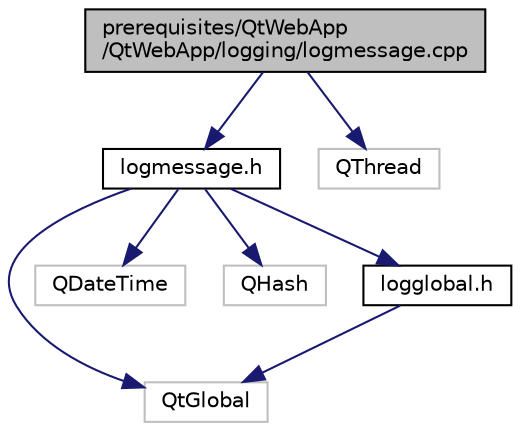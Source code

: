 digraph "prerequisites/QtWebApp/QtWebApp/logging/logmessage.cpp"
{
  edge [fontname="Helvetica",fontsize="10",labelfontname="Helvetica",labelfontsize="10"];
  node [fontname="Helvetica",fontsize="10",shape=record];
  Node0 [label="prerequisites/QtWebApp\l/QtWebApp/logging/logmessage.cpp",height=0.2,width=0.4,color="black", fillcolor="grey75", style="filled", fontcolor="black"];
  Node0 -> Node1 [color="midnightblue",fontsize="10",style="solid"];
  Node1 [label="logmessage.h",height=0.2,width=0.4,color="black", fillcolor="white", style="filled",URL="$logmessage_8h.html"];
  Node1 -> Node2 [color="midnightblue",fontsize="10",style="solid"];
  Node2 [label="QtGlobal",height=0.2,width=0.4,color="grey75", fillcolor="white", style="filled"];
  Node1 -> Node3 [color="midnightblue",fontsize="10",style="solid"];
  Node3 [label="QDateTime",height=0.2,width=0.4,color="grey75", fillcolor="white", style="filled"];
  Node1 -> Node4 [color="midnightblue",fontsize="10",style="solid"];
  Node4 [label="QHash",height=0.2,width=0.4,color="grey75", fillcolor="white", style="filled"];
  Node1 -> Node5 [color="midnightblue",fontsize="10",style="solid"];
  Node5 [label="logglobal.h",height=0.2,width=0.4,color="black", fillcolor="white", style="filled",URL="$logglobal_8h.html"];
  Node5 -> Node2 [color="midnightblue",fontsize="10",style="solid"];
  Node0 -> Node6 [color="midnightblue",fontsize="10",style="solid"];
  Node6 [label="QThread",height=0.2,width=0.4,color="grey75", fillcolor="white", style="filled"];
}
